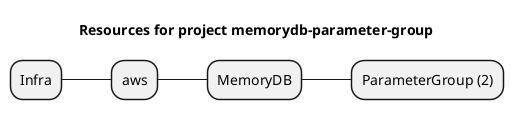 @startmindmap
title Resources for project memorydb-parameter-group
skinparam monochrome true
+ Infra
++ aws
+++ MemoryDB
++++ ParameterGroup (2)
@endmindmap